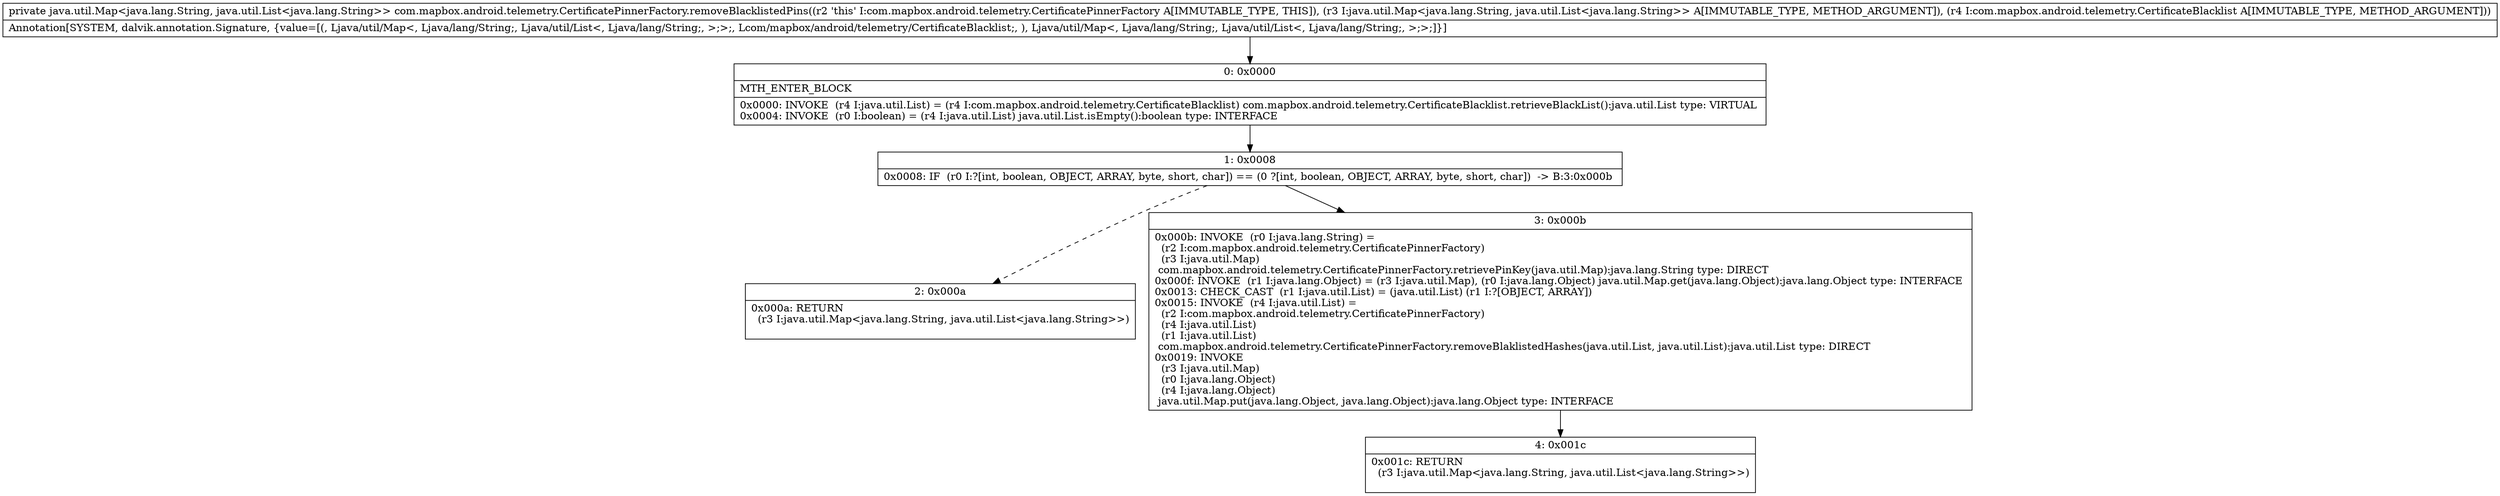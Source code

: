 digraph "CFG forcom.mapbox.android.telemetry.CertificatePinnerFactory.removeBlacklistedPins(Ljava\/util\/Map;Lcom\/mapbox\/android\/telemetry\/CertificateBlacklist;)Ljava\/util\/Map;" {
Node_0 [shape=record,label="{0\:\ 0x0000|MTH_ENTER_BLOCK\l|0x0000: INVOKE  (r4 I:java.util.List) = (r4 I:com.mapbox.android.telemetry.CertificateBlacklist) com.mapbox.android.telemetry.CertificateBlacklist.retrieveBlackList():java.util.List type: VIRTUAL \l0x0004: INVOKE  (r0 I:boolean) = (r4 I:java.util.List) java.util.List.isEmpty():boolean type: INTERFACE \l}"];
Node_1 [shape=record,label="{1\:\ 0x0008|0x0008: IF  (r0 I:?[int, boolean, OBJECT, ARRAY, byte, short, char]) == (0 ?[int, boolean, OBJECT, ARRAY, byte, short, char])  \-\> B:3:0x000b \l}"];
Node_2 [shape=record,label="{2\:\ 0x000a|0x000a: RETURN  \l  (r3 I:java.util.Map\<java.lang.String, java.util.List\<java.lang.String\>\>)\l \l}"];
Node_3 [shape=record,label="{3\:\ 0x000b|0x000b: INVOKE  (r0 I:java.lang.String) = \l  (r2 I:com.mapbox.android.telemetry.CertificatePinnerFactory)\l  (r3 I:java.util.Map)\l com.mapbox.android.telemetry.CertificatePinnerFactory.retrievePinKey(java.util.Map):java.lang.String type: DIRECT \l0x000f: INVOKE  (r1 I:java.lang.Object) = (r3 I:java.util.Map), (r0 I:java.lang.Object) java.util.Map.get(java.lang.Object):java.lang.Object type: INTERFACE \l0x0013: CHECK_CAST  (r1 I:java.util.List) = (java.util.List) (r1 I:?[OBJECT, ARRAY]) \l0x0015: INVOKE  (r4 I:java.util.List) = \l  (r2 I:com.mapbox.android.telemetry.CertificatePinnerFactory)\l  (r4 I:java.util.List)\l  (r1 I:java.util.List)\l com.mapbox.android.telemetry.CertificatePinnerFactory.removeBlaklistedHashes(java.util.List, java.util.List):java.util.List type: DIRECT \l0x0019: INVOKE  \l  (r3 I:java.util.Map)\l  (r0 I:java.lang.Object)\l  (r4 I:java.lang.Object)\l java.util.Map.put(java.lang.Object, java.lang.Object):java.lang.Object type: INTERFACE \l}"];
Node_4 [shape=record,label="{4\:\ 0x001c|0x001c: RETURN  \l  (r3 I:java.util.Map\<java.lang.String, java.util.List\<java.lang.String\>\>)\l \l}"];
MethodNode[shape=record,label="{private java.util.Map\<java.lang.String, java.util.List\<java.lang.String\>\> com.mapbox.android.telemetry.CertificatePinnerFactory.removeBlacklistedPins((r2 'this' I:com.mapbox.android.telemetry.CertificatePinnerFactory A[IMMUTABLE_TYPE, THIS]), (r3 I:java.util.Map\<java.lang.String, java.util.List\<java.lang.String\>\> A[IMMUTABLE_TYPE, METHOD_ARGUMENT]), (r4 I:com.mapbox.android.telemetry.CertificateBlacklist A[IMMUTABLE_TYPE, METHOD_ARGUMENT]))  | Annotation[SYSTEM, dalvik.annotation.Signature, \{value=[(, Ljava\/util\/Map\<, Ljava\/lang\/String;, Ljava\/util\/List\<, Ljava\/lang\/String;, \>;\>;, Lcom\/mapbox\/android\/telemetry\/CertificateBlacklist;, ), Ljava\/util\/Map\<, Ljava\/lang\/String;, Ljava\/util\/List\<, Ljava\/lang\/String;, \>;\>;]\}]\l}"];
MethodNode -> Node_0;
Node_0 -> Node_1;
Node_1 -> Node_2[style=dashed];
Node_1 -> Node_3;
Node_3 -> Node_4;
}

